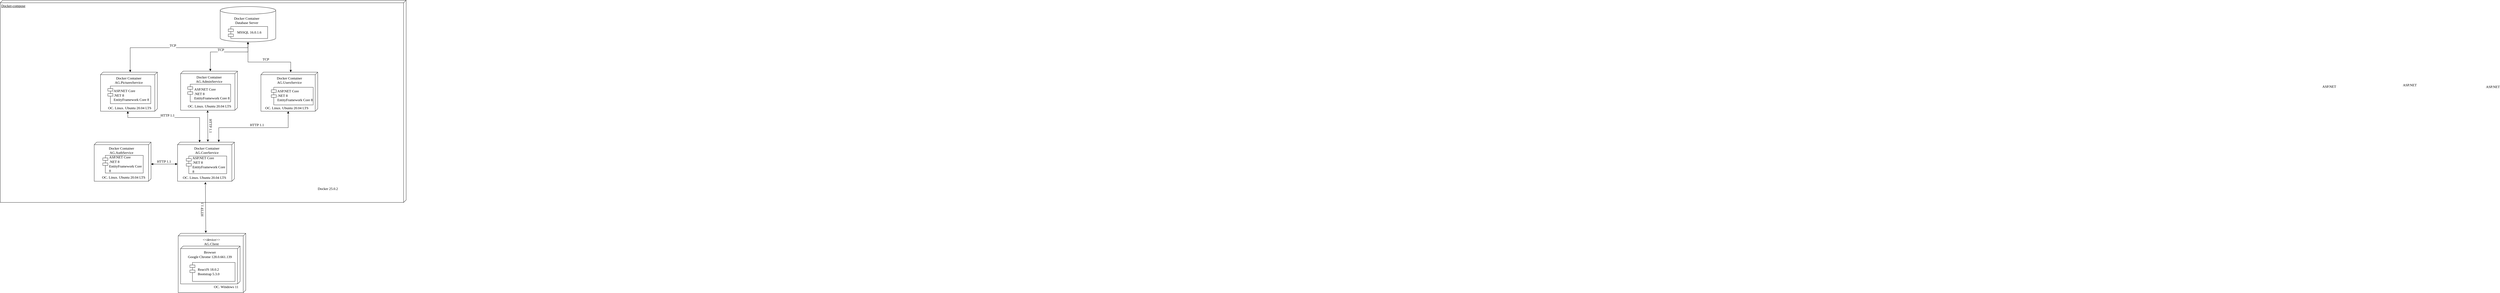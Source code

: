 <mxfile version="24.7.8">
  <diagram name="Страница — 1" id="y18GQ6VlC8n4IWGyLo3g">
    <mxGraphModel dx="2302" dy="2516" grid="0" gridSize="10" guides="1" tooltips="1" connect="1" arrows="1" fold="1" page="1" pageScale="1" pageWidth="827" pageHeight="1169" math="0" shadow="0">
      <root>
        <mxCell id="0" />
        <mxCell id="1" parent="0" />
        <mxCell id="lgPk3I0XaDIh1GQII4zT-98" value="&lt;font face=&quot;Times New Roman&quot; style=&quot;font-size: 14px;&quot;&gt;Docker-compose&lt;/font&gt;" style="verticalAlign=top;align=left;spacingTop=8;spacingLeft=2;spacingRight=12;shape=cube;size=10;direction=south;fontStyle=4;html=1;whiteSpace=wrap;" vertex="1" parent="1">
          <mxGeometry x="29" y="-8" width="1607" height="801.5" as="geometry" />
        </mxCell>
        <mxCell id="lgPk3I0XaDIh1GQII4zT-99" value="" style="shape=cylinder3;whiteSpace=wrap;html=1;boundedLbl=1;backgroundOutline=1;size=15;" vertex="1" parent="1">
          <mxGeometry x="899.75" y="17" width="220" height="140" as="geometry" />
        </mxCell>
        <mxCell id="lgPk3I0XaDIh1GQII4zT-100" value="" style="shape=module;align=left;spacingLeft=20;align=center;verticalAlign=top;whiteSpace=wrap;html=1;" vertex="1" parent="1">
          <mxGeometry x="931.88" y="96" width="155.75" height="47.5" as="geometry" />
        </mxCell>
        <mxCell id="lgPk3I0XaDIh1GQII4zT-101" value="&lt;font style=&quot;font-size: 14px;&quot; face=&quot;Times New Roman&quot;&gt;Docker Container&lt;br&gt;Database Server&lt;/font&gt;" style="text;html=1;align=center;verticalAlign=middle;whiteSpace=wrap;rounded=0;" vertex="1" parent="1">
          <mxGeometry x="951" y="57" width="107.5" height="32.5" as="geometry" />
        </mxCell>
        <mxCell id="lgPk3I0XaDIh1GQII4zT-105" value="" style="verticalAlign=top;align=left;spacingTop=8;spacingLeft=2;spacingRight=12;shape=cube;size=10;direction=south;fontStyle=4;html=1;whiteSpace=wrap;" vertex="1" parent="1">
          <mxGeometry x="731" y="554.5" width="225" height="155" as="geometry" />
        </mxCell>
        <mxCell id="lgPk3I0XaDIh1GQII4zT-106" value="&lt;font style=&quot;font-size: 14px;&quot; face=&quot;Times New Roman&quot;&gt;Docker Container&lt;br&gt;AG.CoreService&lt;/font&gt;" style="text;html=1;align=center;verticalAlign=middle;whiteSpace=wrap;rounded=0;" vertex="1" parent="1">
          <mxGeometry x="789.75" y="572" width="114.25" height="32" as="geometry" />
        </mxCell>
        <mxCell id="lgPk3I0XaDIh1GQII4zT-107" value="" style="verticalAlign=top;align=left;spacingTop=8;spacingLeft=2;spacingRight=12;shape=cube;size=10;direction=south;fontStyle=4;html=1;whiteSpace=wrap;" vertex="1" parent="1">
          <mxGeometry x="401" y="554.5" width="225" height="155" as="geometry" />
        </mxCell>
        <mxCell id="lgPk3I0XaDIh1GQII4zT-108" value="&lt;font face=&quot;Times New Roman&quot; style=&quot;font-size: 14px;&quot;&gt;Docker Container&lt;br&gt;AG.AuthService&lt;/font&gt;" style="text;html=1;align=center;verticalAlign=middle;whiteSpace=wrap;rounded=0;" vertex="1" parent="1">
          <mxGeometry x="447" y="573" width="124.25" height="30" as="geometry" />
        </mxCell>
        <mxCell id="lgPk3I0XaDIh1GQII4zT-109" value="" style="verticalAlign=top;align=left;spacingTop=8;spacingLeft=2;spacingRight=12;shape=cube;size=10;direction=south;fontStyle=4;html=1;whiteSpace=wrap;" vertex="1" parent="1">
          <mxGeometry x="1061" y="277" width="225" height="155" as="geometry" />
        </mxCell>
        <mxCell id="lgPk3I0XaDIh1GQII4zT-110" value="&lt;font style=&quot;font-size: 14px;&quot; face=&quot;Times New Roman&quot;&gt;Docker Container&lt;br&gt;AG.UsersService&lt;/font&gt;" style="text;html=1;align=center;verticalAlign=middle;whiteSpace=wrap;rounded=0;" vertex="1" parent="1">
          <mxGeometry x="1119.75" y="294.5" width="107.5" height="30" as="geometry" />
        </mxCell>
        <mxCell id="lgPk3I0XaDIh1GQII4zT-113" value="" style="verticalAlign=top;align=left;spacingTop=8;spacingLeft=2;spacingRight=12;shape=cube;size=10;direction=south;fontStyle=4;html=1;whiteSpace=wrap;" vertex="1" parent="1">
          <mxGeometry x="426" y="277" width="225" height="155" as="geometry" />
        </mxCell>
        <mxCell id="lgPk3I0XaDIh1GQII4zT-114" value="&lt;font face=&quot;Times New Roman&quot; style=&quot;font-size: 14px;&quot;&gt;Docker Container&lt;br&gt;AG.PicturesService&lt;/font&gt;" style="text;html=1;align=center;verticalAlign=middle;whiteSpace=wrap;rounded=0;" vertex="1" parent="1">
          <mxGeometry x="475.38" y="294.87" width="126.25" height="30" as="geometry" />
        </mxCell>
        <mxCell id="lgPk3I0XaDIh1GQII4zT-115" value="" style="verticalAlign=top;align=left;spacingTop=8;spacingLeft=2;spacingRight=12;shape=cube;size=10;direction=south;fontStyle=4;html=1;whiteSpace=wrap;" vertex="1" parent="1">
          <mxGeometry x="743.12" y="273" width="225" height="155" as="geometry" />
        </mxCell>
        <mxCell id="lgPk3I0XaDIh1GQII4zT-116" value="&lt;font style=&quot;font-size: 14px;&quot; face=&quot;Times New Roman&quot;&gt;Docker Container&lt;br&gt;AG.AdminService&lt;/font&gt;" style="text;html=1;align=center;verticalAlign=middle;whiteSpace=wrap;rounded=0;" vertex="1" parent="1">
          <mxGeometry x="801.87" y="290.5" width="107.5" height="30" as="geometry" />
        </mxCell>
        <mxCell id="lgPk3I0XaDIh1GQII4zT-119" value="" style="verticalAlign=top;align=left;spacingTop=8;spacingLeft=2;spacingRight=12;shape=cube;size=10;direction=south;fontStyle=4;html=1;whiteSpace=wrap;" vertex="1" parent="1">
          <mxGeometry x="733.5" y="916" width="267.5" height="235" as="geometry" />
        </mxCell>
        <mxCell id="lgPk3I0XaDIh1GQII4zT-120" value="" style="verticalAlign=top;align=left;spacingTop=8;spacingLeft=2;spacingRight=12;shape=cube;size=10;direction=south;fontStyle=4;html=1;whiteSpace=wrap;" vertex="1" parent="1">
          <mxGeometry x="743.12" y="966.5" width="235.5" height="150" as="geometry" />
        </mxCell>
        <mxCell id="lgPk3I0XaDIh1GQII4zT-121" value="&lt;font style=&quot;font-size: 14px;&quot; face=&quot;Times New Roman&quot;&gt;Browser&lt;/font&gt;&lt;div style=&quot;font-size: 14px;&quot;&gt;&lt;font style=&quot;font-size: 14px;&quot; face=&quot;Times New Roman&quot;&gt;&lt;font style=&quot;font-size: 14px;&quot;&gt;Google Chrome&lt;/font&gt;&lt;span style=&quot;font-size: 13px;&quot;&gt;&amp;nbsp;&lt;/span&gt;&lt;span style=&quot;font-size: 14px; background-color: initial;&quot;&gt;128.0.661.139&lt;/span&gt;&lt;/font&gt;&lt;br&gt;&lt;/div&gt;" style="text;html=1;align=center;verticalAlign=middle;whiteSpace=wrap;rounded=0;" vertex="1" parent="1">
          <mxGeometry x="756.5" y="978" width="203.5" height="46.5" as="geometry" />
        </mxCell>
        <mxCell id="lgPk3I0XaDIh1GQII4zT-122" value="&lt;div style=&quot;&quot;&gt;&lt;br&gt;&lt;/div&gt;" style="shape=module;align=left;spacingLeft=20;align=center;verticalAlign=top;whiteSpace=wrap;html=1;" vertex="1" parent="1">
          <mxGeometry x="779.87" y="1031.5" width="178.75" height="75" as="geometry" />
        </mxCell>
        <mxCell id="lgPk3I0XaDIh1GQII4zT-123" value="&lt;font style=&quot;font-size: 14px;&quot; face=&quot;Times New Roman&quot;&gt;&amp;lt;&amp;lt;device&amp;gt;&amp;gt;&lt;br&gt;AG.Client&lt;/font&gt;" style="text;html=1;align=center;verticalAlign=middle;whiteSpace=wrap;rounded=0;" vertex="1" parent="1">
          <mxGeometry x="816.12" y="934.5" width="97.5" height="30" as="geometry" />
        </mxCell>
        <mxCell id="lgPk3I0XaDIh1GQII4zT-126" value="" style="endArrow=block;html=1;rounded=0;exitX=0.5;exitY=1;exitDx=0;exitDy=0;exitPerimeter=0;entryX=0;entryY=0;entryDx=0;entryDy=107.5;entryPerimeter=0;edgeStyle=orthogonalEdgeStyle;endFill=1;startArrow=block;startFill=1;" edge="1" parent="1" source="lgPk3I0XaDIh1GQII4zT-99">
          <mxGeometry width="50" height="50" relative="1" as="geometry">
            <mxPoint x="1020" y="167" as="sourcePoint" />
            <mxPoint x="1178.5" y="277" as="targetPoint" />
            <Array as="points">
              <mxPoint x="1010" y="237" />
              <mxPoint x="1179" y="237" />
              <mxPoint x="1179" y="277" />
            </Array>
          </mxGeometry>
        </mxCell>
        <mxCell id="lgPk3I0XaDIh1GQII4zT-127" value="&lt;font style=&quot;font-size: 14px;&quot; face=&quot;Times New Roman&quot;&gt;TCP&lt;/font&gt;" style="edgeLabel;html=1;align=center;verticalAlign=middle;resizable=0;points=[];" vertex="1" connectable="0" parent="lgPk3I0XaDIh1GQII4zT-126">
          <mxGeometry x="0.076" y="1" relative="1" as="geometry">
            <mxPoint x="-6" y="-9" as="offset" />
          </mxGeometry>
        </mxCell>
        <mxCell id="lgPk3I0XaDIh1GQII4zT-130" value="" style="endArrow=block;html=1;rounded=0;exitX=0.5;exitY=1;exitDx=0;exitDy=0;exitPerimeter=0;entryX=0;entryY=0;entryDx=0;entryDy=107.5;entryPerimeter=0;edgeStyle=orthogonalEdgeStyle;endFill=1;startArrow=block;startFill=1;" edge="1" parent="1" source="lgPk3I0XaDIh1GQII4zT-99" target="lgPk3I0XaDIh1GQII4zT-113">
          <mxGeometry width="50" height="50" relative="1" as="geometry">
            <mxPoint x="1020" y="167" as="sourcePoint" />
            <mxPoint x="859" y="287" as="targetPoint" />
            <Array as="points">
              <mxPoint x="1010" y="180" />
              <mxPoint x="543" y="180" />
            </Array>
          </mxGeometry>
        </mxCell>
        <mxCell id="lgPk3I0XaDIh1GQII4zT-131" value="&lt;font face=&quot;Times New Roman&quot; style=&quot;font-size: 14px;&quot;&gt;TCP&lt;/font&gt;" style="edgeLabel;html=1;align=center;verticalAlign=middle;resizable=0;points=[];" vertex="1" connectable="0" parent="lgPk3I0XaDIh1GQII4zT-130">
          <mxGeometry x="0.076" y="1" relative="1" as="geometry">
            <mxPoint x="-6" y="-9" as="offset" />
          </mxGeometry>
        </mxCell>
        <mxCell id="lgPk3I0XaDIh1GQII4zT-132" value="" style="endArrow=block;html=1;rounded=0;exitX=0.5;exitY=1;exitDx=0;exitDy=0;exitPerimeter=0;entryX=0;entryY=0;entryDx=0;entryDy=107.5;entryPerimeter=0;edgeStyle=orthogonalEdgeStyle;endFill=1;startArrow=block;startFill=1;" edge="1" parent="1" source="lgPk3I0XaDIh1GQII4zT-99" target="lgPk3I0XaDIh1GQII4zT-115">
          <mxGeometry width="50" height="50" relative="1" as="geometry">
            <mxPoint x="1020" y="167" as="sourcePoint" />
            <mxPoint x="554" y="287" as="targetPoint" />
            <Array as="points">
              <mxPoint x="1010" y="197" />
              <mxPoint x="861" y="197" />
              <mxPoint x="861" y="255" />
              <mxPoint x="861" y="255" />
            </Array>
          </mxGeometry>
        </mxCell>
        <mxCell id="lgPk3I0XaDIh1GQII4zT-133" value="&lt;font style=&quot;font-size: 14px;&quot; face=&quot;Times New Roman&quot;&gt;TCP&lt;/font&gt;" style="edgeLabel;html=1;align=center;verticalAlign=middle;resizable=0;points=[];" vertex="1" connectable="0" parent="lgPk3I0XaDIh1GQII4zT-132">
          <mxGeometry x="0.076" y="1" relative="1" as="geometry">
            <mxPoint x="-6" y="-9" as="offset" />
          </mxGeometry>
        </mxCell>
        <mxCell id="lgPk3I0XaDIh1GQII4zT-136" value="" style="endArrow=block;html=1;rounded=0;edgeStyle=orthogonalEdgeStyle;endFill=1;startArrow=block;startFill=1;exitX=0.561;exitY=0;exitDx=0;exitDy=0;exitPerimeter=0;entryX=0.56;entryY=1.002;entryDx=0;entryDy=0;entryPerimeter=0;" edge="1" parent="1" source="lgPk3I0XaDIh1GQII4zT-107" target="lgPk3I0XaDIh1GQII4zT-105">
          <mxGeometry width="50" height="50" relative="1" as="geometry">
            <mxPoint x="621" y="648.02" as="sourcePoint" />
            <mxPoint x="726" y="648.02" as="targetPoint" />
            <Array as="points" />
          </mxGeometry>
        </mxCell>
        <mxCell id="lgPk3I0XaDIh1GQII4zT-137" value="&lt;font style=&quot;font-size: 14px;&quot; face=&quot;Times New Roman&quot;&gt;HTTP 1.1&lt;/font&gt;" style="edgeLabel;html=1;align=center;verticalAlign=middle;resizable=0;points=[];" vertex="1" connectable="0" parent="lgPk3I0XaDIh1GQII4zT-136">
          <mxGeometry x="0.076" y="1" relative="1" as="geometry">
            <mxPoint x="-6" y="-9" as="offset" />
          </mxGeometry>
        </mxCell>
        <mxCell id="lgPk3I0XaDIh1GQII4zT-138" value="" style="endArrow=block;html=1;rounded=0;edgeStyle=orthogonalEdgeStyle;endFill=1;startArrow=block;startFill=1;exitX=-0.002;exitY=0.275;exitDx=0;exitDy=0;exitPerimeter=0;entryX=0;entryY=0;entryDx=155;entryDy=117.5;entryPerimeter=0;" edge="1" parent="1" source="lgPk3I0XaDIh1GQII4zT-105">
          <mxGeometry width="50" height="50" relative="1" as="geometry">
            <mxPoint x="926" y="564" as="sourcePoint" />
            <mxPoint x="1168.5" y="432.0" as="targetPoint" />
            <Array as="points">
              <mxPoint x="894" y="497" />
              <mxPoint x="1169" y="497" />
              <mxPoint x="1169" y="432" />
            </Array>
          </mxGeometry>
        </mxCell>
        <mxCell id="lgPk3I0XaDIh1GQII4zT-139" value="&lt;font style=&quot;font-size: 14px;&quot; face=&quot;Times New Roman&quot;&gt;HTTP 1.1&lt;/font&gt;" style="edgeLabel;html=1;align=center;verticalAlign=middle;resizable=0;points=[];" vertex="1" connectable="0" parent="lgPk3I0XaDIh1GQII4zT-138">
          <mxGeometry x="0.076" y="1" relative="1" as="geometry">
            <mxPoint x="-6" y="-9" as="offset" />
          </mxGeometry>
        </mxCell>
        <mxCell id="lgPk3I0XaDIh1GQII4zT-142" value="" style="endArrow=block;html=1;rounded=0;edgeStyle=orthogonalEdgeStyle;endFill=1;startArrow=block;startFill=1;exitX=0.003;exitY=0.612;exitDx=0;exitDy=0;exitPerimeter=0;entryX=0;entryY=0;entryDx=155;entryDy=117.5;entryPerimeter=0;" edge="1" parent="1" source="lgPk3I0XaDIh1GQII4zT-105" target="lgPk3I0XaDIh1GQII4zT-113">
          <mxGeometry width="50" height="50" relative="1" as="geometry">
            <mxPoint x="683" y="554.5" as="sourcePoint" />
            <mxPoint x="661" y="431.5" as="targetPoint" />
            <Array as="points">
              <mxPoint x="818" y="457" />
              <mxPoint x="534" y="457" />
              <mxPoint x="534" y="432" />
            </Array>
          </mxGeometry>
        </mxCell>
        <mxCell id="lgPk3I0XaDIh1GQII4zT-143" value="&lt;font face=&quot;Times New Roman&quot; style=&quot;font-size: 14px;&quot;&gt;HTTP 1.1&lt;/font&gt;" style="edgeLabel;html=1;align=center;verticalAlign=middle;resizable=0;points=[];" vertex="1" connectable="0" parent="lgPk3I0XaDIh1GQII4zT-142">
          <mxGeometry x="0.076" y="1" relative="1" as="geometry">
            <mxPoint x="-6" y="-9" as="offset" />
          </mxGeometry>
        </mxCell>
        <mxCell id="lgPk3I0XaDIh1GQII4zT-148" value="" style="shape=module;align=left;spacingLeft=20;align=center;verticalAlign=top;whiteSpace=wrap;html=1;" vertex="1" parent="1">
          <mxGeometry x="455" y="332" width="170" height="70" as="geometry" />
        </mxCell>
        <mxCell id="lgPk3I0XaDIh1GQII4zT-153" value="&lt;font style=&quot;font-size: 14px;&quot; face=&quot;Times New Roman&quot;&gt;ОС. Linux. Ubuntu 20.04 LTS&lt;/font&gt;" style="text;strokeColor=none;fillColor=none;align=left;verticalAlign=middle;spacingLeft=4;spacingRight=4;overflow=hidden;points=[[0,0.5],[1,0.5]];portConstraint=eastwest;rotatable=0;whiteSpace=wrap;html=1;" vertex="1" parent="1">
          <mxGeometry x="1072" y="405.13" width="196" height="30" as="geometry" />
        </mxCell>
        <mxCell id="lgPk3I0XaDIh1GQII4zT-154" value="" style="shape=module;align=left;spacingLeft=20;align=center;verticalAlign=top;whiteSpace=wrap;html=1;" vertex="1" parent="1">
          <mxGeometry x="1102" y="337" width="166" height="70" as="geometry" />
        </mxCell>
        <mxCell id="lgPk3I0XaDIh1GQII4zT-155" value="&lt;font style=&quot;font-size: 14px;&quot; face=&quot;Times New Roman&quot;&gt;&lt;span style=&quot;color: rgba(0, 0, 0, 0); text-wrap: nowrap;&quot;&gt;%3CmxGraphModel%3E%3Croot%3E%3CmxCell%20id%3D%220%22%2F%3E%3CmxCell%20id%3D%221%22%20parent%3D%220%22%2F%3E%3CmxCell%20id%3D%222%22%20value%3D%22%26lt%3Bfont%20style%3D%26quot%3Bfont-size%3A%2014px%3B%26quot%3B%20face%3D%26quot%3BTimes%20New%20Roman%26quot%3B%26gt%3BASP.NET%20Core%26lt%3B%2Ffont%26gt%3B%26lt%3Bdiv%20style%3D%26quot%3Bfont-size%3A%2014px%3B%26quot%3B%26gt%3B%26lt%3Bfont%20style%3D%26quot%3Bfont-size%3A%2014px%3B%26quot%3B%20face%3D%26quot%3BYPHj9YO0gPvdcaUJP9ei%26quot%3B%26gt%3B.NET%208%26lt%3B%2Ffont%26gt%3B%26lt%3B%2Fdiv%26gt%3B%26lt%3Bdiv%20style%3D%26quot%3Bfont-size%3A%2014px%3B%26quot%3B%26gt%3B%26lt%3Bfont%20style%3D%26quot%3Bfont-size%3A%2014px%3B%26quot%3B%20face%3D%26quot%3BYPHj9YO0gPvdcaUJP9ei%26quot%3B%26gt%3BEntityFramework%20Core%208%26lt%3B%2Ffont%26gt%3B%26lt%3B%2Fdiv%26gt%3B%22%20style%3D%22text%3Bhtml%3D1%3Balign%3Dleft%3BverticalAlign%3Dmiddle%3BwhiteSpace%3Dwrap%3Brounded%3D0%3B%22%20vertex%3D%221%22%20parent%3D%221%22%3E%3CmxGeometry%20x%3D%22805%22%20y%3D%22623.25%22%20width%3D%22140%22%20height%3D%2257.5%22%20as%3D%22geometry%22%2F%3E%3C%2FmxCell%3E%3C%2Froot%3E%3C%2FmxGraphModel%3E&lt;/span&gt;ASP.NET ASP.NET Core&lt;/font&gt;&lt;div style=&quot;font-size: 14px;&quot;&gt;&lt;font style=&quot;font-size: 14px;&quot; face=&quot;oEKUUC97mD8u1FqZIiND&quot;&gt;.NET 8&lt;/font&gt;&lt;/div&gt;&lt;div style=&quot;font-size: 14px;&quot;&gt;&lt;font style=&quot;font-size: 14px;&quot; face=&quot;oEKUUC97mD8u1FqZIiND&quot;&gt;EntityFramework Core 8&lt;/font&gt;&lt;/div&gt;" style="text;html=1;align=left;verticalAlign=middle;whiteSpace=wrap;rounded=0;" vertex="1" parent="1">
          <mxGeometry x="1124" y="331.76" width="159" height="60.87" as="geometry" />
        </mxCell>
        <mxCell id="lgPk3I0XaDIh1GQII4zT-156" value="" style="shape=module;align=left;spacingLeft=20;align=center;verticalAlign=top;whiteSpace=wrap;html=1;" vertex="1" parent="1">
          <mxGeometry x="765.5" y="609.5" width="160" height="70" as="geometry" />
        </mxCell>
        <mxCell id="lgPk3I0XaDIh1GQII4zT-157" value="&lt;font style=&quot;font-size: 14px;&quot; face=&quot;Times New Roman&quot;&gt;ASP.NET Core&lt;/font&gt;&lt;div style=&quot;font-size: 14px;&quot;&gt;&lt;font style=&quot;font-size: 14px;&quot; face=&quot;YPHj9YO0gPvdcaUJP9ei&quot;&gt;.NET 8&lt;/font&gt;&lt;/div&gt;&lt;div style=&quot;font-size: 14px;&quot;&gt;&lt;font style=&quot;font-size: 14px;&quot; face=&quot;YPHj9YO0gPvdcaUJP9ei&quot;&gt;EntityFramework Core 8&lt;/font&gt;&lt;/div&gt;" style="text;html=1;align=left;verticalAlign=middle;whiteSpace=wrap;rounded=0;" vertex="1" parent="1">
          <mxGeometry x="788.25" y="615.75" width="140" height="57.5" as="geometry" />
        </mxCell>
        <mxCell id="lgPk3I0XaDIh1GQII4zT-162" value="&lt;font face=&quot;Times New Roman&quot; style=&quot;font-size: 14px;&quot;&gt;Docker 25.0.2&lt;/font&gt;" style="text;html=1;align=center;verticalAlign=middle;whiteSpace=wrap;rounded=0;" vertex="1" parent="1">
          <mxGeometry x="1251" y="724.5" width="150" height="30" as="geometry" />
        </mxCell>
        <mxCell id="lgPk3I0XaDIh1GQII4zT-163" value="&lt;font style=&quot;font-size: 14px;&quot; face=&quot;Times New Roman&quot;&gt;ОС. Windows 11&lt;/font&gt;" style="text;strokeColor=none;fillColor=none;align=left;verticalAlign=middle;spacingLeft=4;spacingRight=4;overflow=hidden;points=[[0,0.5],[1,0.5]];portConstraint=eastwest;rotatable=0;whiteSpace=wrap;html=1;" vertex="1" parent="1">
          <mxGeometry x="868.62" y="1113.5" width="114" height="30" as="geometry" />
        </mxCell>
        <mxCell id="lgPk3I0XaDIh1GQII4zT-164" value="&lt;font face=&quot;Times New Roman&quot; style=&quot;font-size: 14px;&quot;&gt;ReactJS 18.0.2&lt;/font&gt;&lt;div style=&quot;font-size: 14px;&quot;&gt;&lt;font face=&quot;PvMJpOz3pLV8ocHbTbVb&quot; style=&quot;font-size: 14px;&quot;&gt;Bootstrap 5.3.0&lt;/font&gt;&lt;/div&gt;" style="text;html=1;align=left;verticalAlign=middle;whiteSpace=wrap;rounded=0;" vertex="1" parent="1">
          <mxGeometry x="808.62" y="1031.5" width="150" height="75" as="geometry" />
        </mxCell>
        <mxCell id="lgPk3I0XaDIh1GQII4zT-167" value="&lt;font style=&quot;font-size: 14px;&quot; face=&quot;Times New Roman&quot;&gt;&lt;span style=&quot;color: rgba(0, 0, 0, 0); text-wrap: nowrap;&quot;&gt;%3CmxGraphModel%3E%3Croot%3E%3CmxCell%20id%3D%220%22%2F%3E%3CmxCell%20id%3D%221%22%20parent%3D%220%22%2F%3E%3CmxCell%20id%3D%222%22%20value%3D%22%26lt%3Bfont%20style%3D%26quot%3Bfont-size%3A%2014px%3B%26quot%3B%20face%3D%26quot%3BTimes%20New%20Roman%26quot%3B%26gt%3BASP.NET%20Core%26lt%3B%2Ffont%26gt%3B%26lt%3Bdiv%20style%3D%26quot%3Bfont-size%3A%2014px%3B%26quot%3B%26gt%3B%26lt%3Bfont%20style%3D%26quot%3Bfont-size%3A%2014px%3B%26quot%3B%20face%3D%26quot%3BYPHj9YO0gPvdcaUJP9ei%26quot%3B%26gt%3B.NET%208%26lt%3B%2Ffont%26gt%3B%26lt%3B%2Fdiv%26gt%3B%26lt%3Bdiv%20style%3D%26quot%3Bfont-size%3A%2014px%3B%26quot%3B%26gt%3B%26lt%3Bfont%20style%3D%26quot%3Bfont-size%3A%2014px%3B%26quot%3B%20face%3D%26quot%3BYPHj9YO0gPvdcaUJP9ei%26quot%3B%26gt%3BEntityFramework%20Core%208%26lt%3B%2Ffont%26gt%3B%26lt%3B%2Fdiv%26gt%3B%22%20style%3D%22text%3Bhtml%3D1%3Balign%3Dleft%3BverticalAlign%3Dmiddle%3BwhiteSpace%3Dwrap%3Brounded%3D0%3B%22%20vertex%3D%221%22%20parent%3D%221%22%3E%3CmxGeometry%20x%3D%22805%22%20y%3D%22623.25%22%20width%3D%22140%22%20height%3D%2257.5%22%20as%3D%22geometry%22%2F%3E%3C%2FmxCell%3E%3C%2Froot%3E%3C%2FmxGraphModel%3E&lt;/span&gt;ASP.NET ASP.NET Core&lt;/font&gt;&lt;div style=&quot;font-size: 14px;&quot;&gt;&lt;font style=&quot;font-size: 14px;&quot; face=&quot;oEKUUC97mD8u1FqZIiND&quot;&gt;.NET 8&lt;/font&gt;&lt;/div&gt;&lt;div style=&quot;font-size: 14px;&quot;&gt;&lt;font style=&quot;font-size: 14px;&quot; face=&quot;oEKUUC97mD8u1FqZIiND&quot;&gt;EntityFramework Core 8&lt;/font&gt;&lt;/div&gt;" style="text;html=1;align=left;verticalAlign=middle;whiteSpace=wrap;rounded=0;" vertex="1" parent="1">
          <mxGeometry x="476" y="330.5" width="159" height="60.87" as="geometry" />
        </mxCell>
        <mxCell id="lgPk3I0XaDIh1GQII4zT-168" value="&lt;font style=&quot;font-size: 14px;&quot; face=&quot;Times New Roman&quot;&gt;ОС. Linux. Ubuntu 20.04 LTS&lt;/font&gt;" style="text;strokeColor=none;fillColor=none;align=left;verticalAlign=middle;spacingLeft=4;spacingRight=4;overflow=hidden;points=[[0,0.5],[1,0.5]];portConstraint=eastwest;rotatable=0;whiteSpace=wrap;html=1;" vertex="1" parent="1">
          <mxGeometry x="450" y="405.13" width="196" height="30" as="geometry" />
        </mxCell>
        <mxCell id="lgPk3I0XaDIh1GQII4zT-169" value="" style="shape=module;align=left;spacingLeft=20;align=center;verticalAlign=top;whiteSpace=wrap;html=1;" vertex="1" parent="1">
          <mxGeometry x="771.12" y="324.87" width="170" height="70" as="geometry" />
        </mxCell>
        <mxCell id="lgPk3I0XaDIh1GQII4zT-170" value="&lt;font style=&quot;font-size: 14px;&quot; face=&quot;Times New Roman&quot;&gt;&lt;span style=&quot;color: rgba(0, 0, 0, 0); text-wrap: nowrap;&quot;&gt;%3CmxGraphModel%3E%3Croot%3E%3CmxCell%20id%3D%220%22%2F%3E%3CmxCell%20id%3D%221%22%20parent%3D%220%22%2F%3E%3CmxCell%20id%3D%222%22%20value%3D%22%26lt%3Bfont%20style%3D%26quot%3Bfont-size%3A%2014px%3B%26quot%3B%20face%3D%26quot%3BTimes%20New%20Roman%26quot%3B%26gt%3BASP.NET%20Core%26lt%3B%2Ffont%26gt%3B%26lt%3Bdiv%20style%3D%26quot%3Bfont-size%3A%2014px%3B%26quot%3B%26gt%3B%26lt%3Bfont%20style%3D%26quot%3Bfont-size%3A%2014px%3B%26quot%3B%20face%3D%26quot%3BYPHj9YO0gPvdcaUJP9ei%26quot%3B%26gt%3B.NET%208%26lt%3B%2Ffont%26gt%3B%26lt%3B%2Fdiv%26gt%3B%26lt%3Bdiv%20style%3D%26quot%3Bfont-size%3A%2014px%3B%26quot%3B%26gt%3B%26lt%3Bfont%20style%3D%26quot%3Bfont-size%3A%2014px%3B%26quot%3B%20face%3D%26quot%3BYPHj9YO0gPvdcaUJP9ei%26quot%3B%26gt%3BEntityFramework%20Core%208%26lt%3B%2Ffont%26gt%3B%26lt%3B%2Fdiv%26gt%3B%22%20style%3D%22text%3Bhtml%3D1%3Balign%3Dleft%3BverticalAlign%3Dmiddle%3BwhiteSpace%3Dwrap%3Brounded%3D0%3B%22%20vertex%3D%221%22%20parent%3D%221%22%3E%3CmxGeometry%20x%3D%22805%22%20y%3D%22623.25%22%20width%3D%22140%22%20height%3D%2257.5%22%20as%3D%22geometry%22%2F%3E%3C%2FmxCell%3E%3C%2Froot%3E%3C%2FmxGraphModel%3E&lt;/span&gt;ASP.NET ASP.NET Core&lt;/font&gt;&lt;div style=&quot;font-size: 14px;&quot;&gt;&lt;font style=&quot;font-size: 14px;&quot; face=&quot;oEKUUC97mD8u1FqZIiND&quot;&gt;.NET 8&lt;/font&gt;&lt;/div&gt;&lt;div style=&quot;font-size: 14px;&quot;&gt;&lt;font style=&quot;font-size: 14px;&quot; face=&quot;oEKUUC97mD8u1FqZIiND&quot;&gt;EntityFramework Core 8&lt;/font&gt;&lt;/div&gt;" style="text;html=1;align=left;verticalAlign=middle;whiteSpace=wrap;rounded=0;" vertex="1" parent="1">
          <mxGeometry x="795.12" y="324.87" width="159" height="60.87" as="geometry" />
        </mxCell>
        <mxCell id="lgPk3I0XaDIh1GQII4zT-171" value="&lt;font style=&quot;font-size: 14px;&quot; face=&quot;Times New Roman&quot;&gt;ОС. Linux. Ubuntu 20.04 LTS&lt;/font&gt;" style="text;strokeColor=none;fillColor=none;align=left;verticalAlign=middle;spacingLeft=4;spacingRight=4;overflow=hidden;points=[[0,0.5],[1,0.5]];portConstraint=eastwest;rotatable=0;whiteSpace=wrap;html=1;" vertex="1" parent="1">
          <mxGeometry x="766.12" y="398" width="196" height="30" as="geometry" />
        </mxCell>
        <mxCell id="lgPk3I0XaDIh1GQII4zT-172" value="&lt;span style=&quot;font-family: &amp;quot;Times New Roman&amp;quot;; font-size: 14px;&quot;&gt;MSSQL&amp;nbsp;&lt;/span&gt;&lt;font face=&quot;Times New Roman&quot;&gt;&lt;span style=&quot;font-size: 14px;&quot;&gt;16.0.1.6&lt;/span&gt;&lt;/font&gt;" style="text;html=1;align=center;verticalAlign=middle;whiteSpace=wrap;rounded=0;" vertex="1" parent="1">
          <mxGeometry x="972.63" y="104.75" width="84" height="30" as="geometry" />
        </mxCell>
        <mxCell id="lgPk3I0XaDIh1GQII4zT-175" value="" style="endArrow=classic;startArrow=classic;html=1;rounded=0;entryX=0.346;entryY=0.942;entryDx=0;entryDy=0;entryPerimeter=0;exitX=-0.007;exitY=0.591;exitDx=0;exitDy=0;exitPerimeter=0;" edge="1" parent="1" source="lgPk3I0XaDIh1GQII4zT-119">
          <mxGeometry width="50" height="50" relative="1" as="geometry">
            <mxPoint x="792" y="919" as="sourcePoint" />
            <mxPoint x="841.07" y="712.76" as="targetPoint" />
          </mxGeometry>
        </mxCell>
        <mxCell id="lgPk3I0XaDIh1GQII4zT-176" value="&lt;font style=&quot;font-size: 14px;&quot; face=&quot;Times New Roman&quot;&gt;HTTP 1.1&lt;/font&gt;" style="text;html=1;align=center;verticalAlign=middle;whiteSpace=wrap;rounded=0;rotation=-90;" vertex="1" parent="1">
          <mxGeometry x="799" y="806" width="60" height="30" as="geometry" />
        </mxCell>
        <mxCell id="lgPk3I0XaDIh1GQII4zT-177" value="&lt;font style=&quot;font-size: 14px;&quot; face=&quot;Times New Roman&quot;&gt;ОС. Linux. Ubuntu 20.04 LTS&lt;/font&gt;" style="text;strokeColor=none;fillColor=none;align=left;verticalAlign=middle;spacingLeft=4;spacingRight=4;overflow=hidden;points=[[0,0.5],[1,0.5]];portConstraint=eastwest;rotatable=0;whiteSpace=wrap;html=1;" vertex="1" parent="1">
          <mxGeometry x="745.5" y="680.75" width="196" height="30" as="geometry" />
        </mxCell>
        <mxCell id="lgPk3I0XaDIh1GQII4zT-178" value="" style="shape=module;align=left;spacingLeft=20;align=center;verticalAlign=top;whiteSpace=wrap;html=1;" vertex="1" parent="1">
          <mxGeometry x="435" y="607" width="160" height="70" as="geometry" />
        </mxCell>
        <mxCell id="lgPk3I0XaDIh1GQII4zT-179" value="&lt;font style=&quot;font-size: 14px;&quot; face=&quot;Times New Roman&quot;&gt;ASP.NET Core&lt;/font&gt;&lt;div style=&quot;font-size: 14px;&quot;&gt;&lt;font style=&quot;font-size: 14px;&quot; face=&quot;YPHj9YO0gPvdcaUJP9ei&quot;&gt;.NET 8&lt;/font&gt;&lt;/div&gt;&lt;div style=&quot;font-size: 14px;&quot;&gt;&lt;font style=&quot;font-size: 14px;&quot; face=&quot;YPHj9YO0gPvdcaUJP9ei&quot;&gt;EntityFramework Core 8&lt;/font&gt;&lt;/div&gt;" style="text;html=1;align=left;verticalAlign=middle;whiteSpace=wrap;rounded=0;" vertex="1" parent="1">
          <mxGeometry x="457.75" y="613.25" width="140" height="57.5" as="geometry" />
        </mxCell>
        <mxCell id="lgPk3I0XaDIh1GQII4zT-180" value="&lt;font style=&quot;font-size: 14px;&quot; face=&quot;Times New Roman&quot;&gt;ОС. Linux. Ubuntu 20.04 LTS&lt;/font&gt;" style="text;strokeColor=none;fillColor=none;align=left;verticalAlign=middle;spacingLeft=4;spacingRight=4;overflow=hidden;points=[[0,0.5],[1,0.5]];portConstraint=eastwest;rotatable=0;whiteSpace=wrap;html=1;" vertex="1" parent="1">
          <mxGeometry x="426" y="679.5" width="196" height="30" as="geometry" />
        </mxCell>
        <mxCell id="lgPk3I0XaDIh1GQII4zT-181" value="" style="endArrow=classic;startArrow=classic;html=1;rounded=0;entryX=0.428;entryY=1.019;entryDx=0;entryDy=0;entryPerimeter=0;" edge="1" parent="1" target="lgPk3I0XaDIh1GQII4zT-171">
          <mxGeometry width="50" height="50" relative="1" as="geometry">
            <mxPoint x="851" y="553" as="sourcePoint" />
            <mxPoint x="870" y="429" as="targetPoint" />
          </mxGeometry>
        </mxCell>
        <mxCell id="lgPk3I0XaDIh1GQII4zT-182" value="&lt;font style=&quot;font-size: 14px;&quot; face=&quot;Times New Roman&quot;&gt;HTTP 1.1&lt;/font&gt;" style="text;html=1;align=center;verticalAlign=middle;whiteSpace=wrap;rounded=0;rotation=90;" vertex="1" parent="1">
          <mxGeometry x="830.87" y="475" width="60" height="30" as="geometry" />
        </mxCell>
      </root>
    </mxGraphModel>
  </diagram>
</mxfile>
